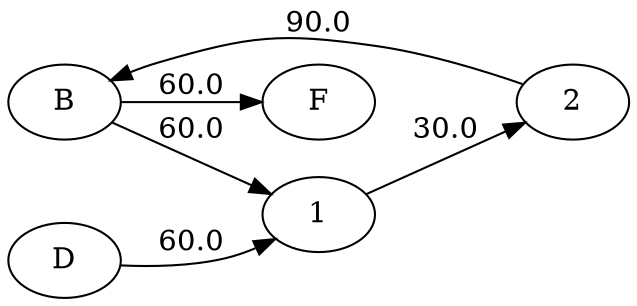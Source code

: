     digraph G{
   rankdir=LR
   B -> F [label="60.0"];
   B -> 1 [label="60.0"];
   2 -> B [label="90.0"];
   1 -> 2 [label="30.0"];
   D -> 1 [label="60.0"];
   }
